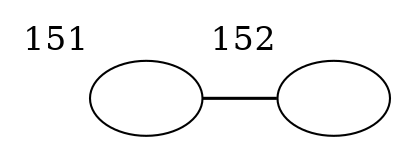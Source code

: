 digraph G {
            graph [splines=ortho, nodesep=0.5 ranksep=1 margin=.1];
            edge [arrowhead=none,arrowtail=none ];

            forcelabels=true;		{ rank=same 151 152 ;}
		151[ xlabel="151" fontsize=16 label="" ];
		152[ xlabel="152" fontsize=16 label="" ];
		151 -> 152 [penwidth=1.5 shape=none ] ;

}